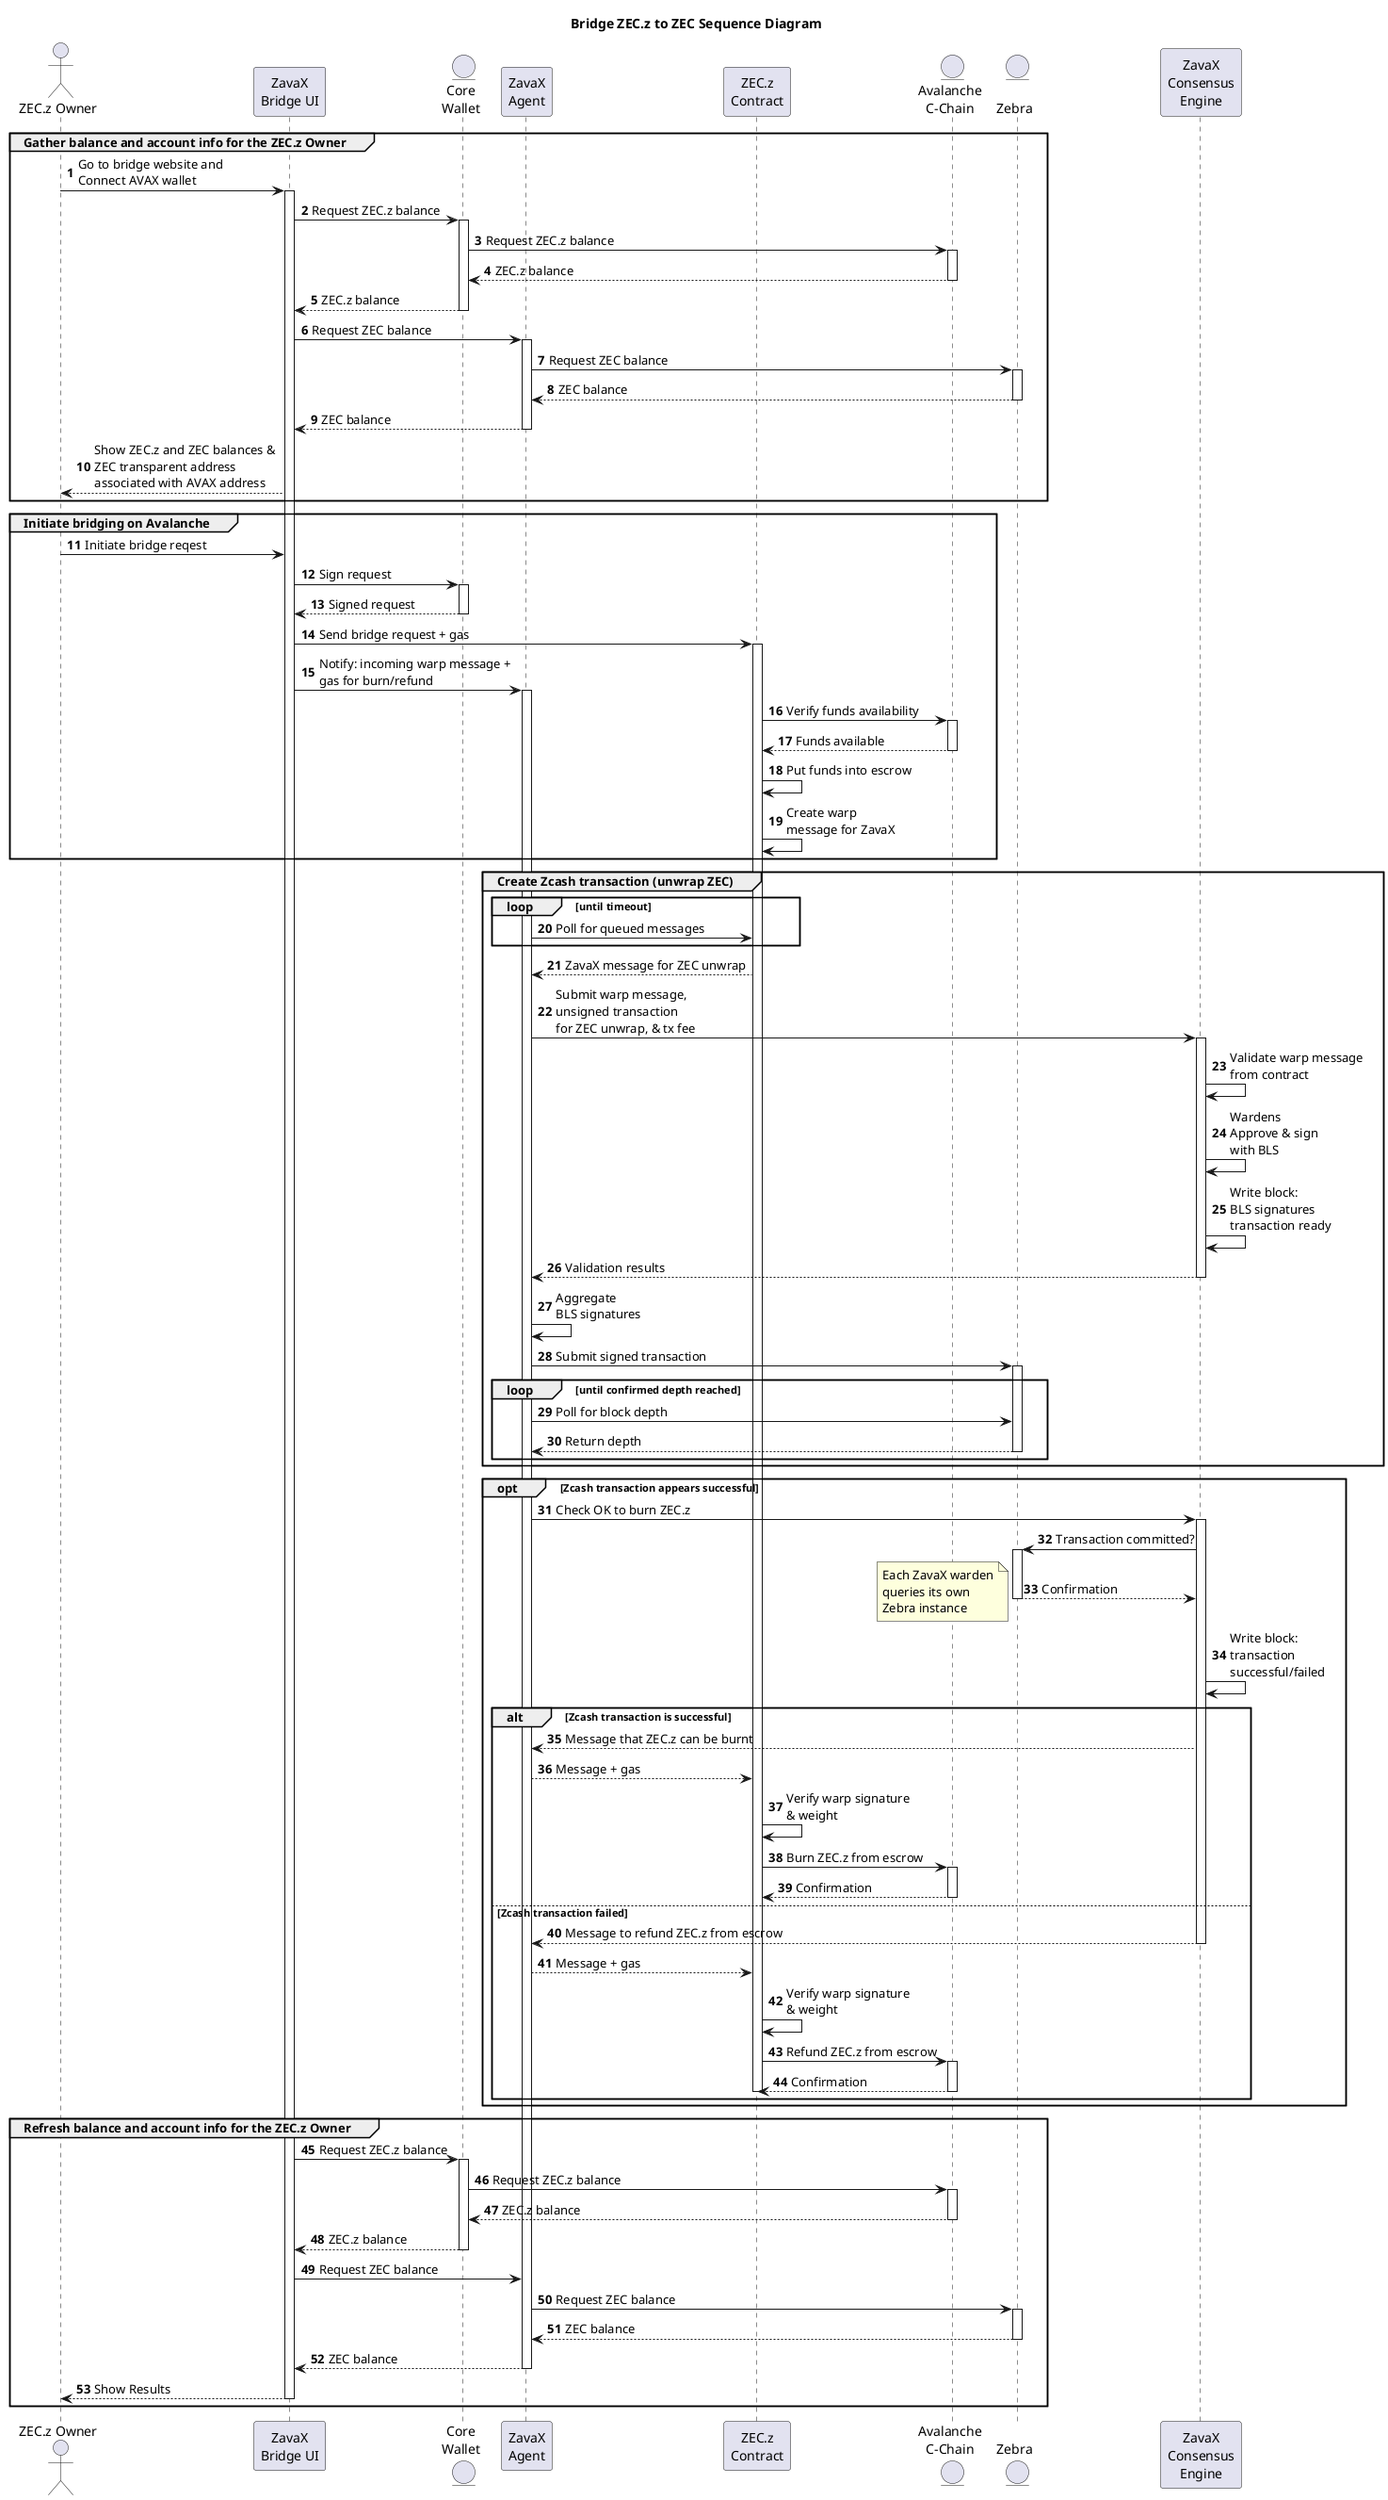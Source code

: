 @startuml

title Bridge ZEC.z to ZEC Sequence Diagram

actor "ZEC.z Owner" as ZO
participant "ZavaX\nBridge UI" as UI
entity "Core\nWallet" as MC
participant "ZavaX\nAgent" as ZA 
participant "ZEC.z\nContract" as ZC
entity "Avalanche\nC-Chain" as CC  
entity "\nZebra" as Z
participant "ZavaX\nConsensus\nEngine" as ZCE

autonumber
group Gather balance and account info for the ZEC.z Owner
    ZO -> UI ++: Go to bridge website and \nConnect AVAX wallet
    UI -> MC ++: Request ZEC.z balance
    MC -> CC ++: Request ZEC.z balance
    CC --> MC --: ZEC.z balance
    MC --> UI --: ZEC.z balance
    UI -> ZA ++: Request ZEC balance
    ZA -> Z ++: Request ZEC balance
    Z --> ZA --: ZEC balance
    ZA --> UI --: ZEC balance
    UI --> ZO : Show ZEC.z and ZEC balances & \nZEC transparent address\nassociated with AVAX address
end

group Initiate bridging on Avalanche
    ZO -> UI : Initiate bridge reqest
    UI -> MC ++: Sign request
    MC --> UI --: Signed request
    UI -> ZC ++: Send bridge request + gas
    UI -> ZA ++: Notify: incoming warp message +\ngas for burn/refund
    ZC -> CC ++: Verify funds availability
    CC --> ZC --: Funds available
    ZC -> ZC : Put funds into escrow
    ZC -> ZC : Create warp\nmessage for ZavaX
end

group Create Zcash transaction (unwrap ZEC)
    loop until timeout
        ZA -> ZC : Poll for queued messages
    end
    ZC --> ZA : ZavaX message for ZEC unwrap
    ZA -> ZCE ++: Submit warp message,\nunsigned transaction\nfor ZEC unwrap, & tx fee
    ZCE -> ZCE: Validate warp message\nfrom contract
    ZCE -> ZCE: Wardens\nApprove & sign\nwith BLS
    ZCE -> ZCE: Write block:\nBLS signatures\ntransaction ready
    ZCE --> ZA --: Validation results
    ZA -> ZA: Aggregate\nBLS signatures
    ZA -> Z ++: Submit signed transaction
    loop until confirmed depth reached
        ZA -> Z: Poll for block depth
        Z --> ZA --: Return depth
    end 
end 

opt Zcash transaction appears successful

    ZA -> ZCE ++: Check OK to burn ZEC.z
    ZCE -> Z ++: Transaction committed?
    Z --> ZCE --: Confirmation
    note left: Each ZavaX warden\nqueries its own\nZebra instance
    ZCE -> ZCE : Write block:\ntransaction\nsuccessful/failed
    alt Zcash transaction is successful 
        ZCE --> ZA : Message that ZEC.z can be burnt
        ZA --> ZC : Message + gas
        ZC -> ZC: Verify warp signature\n& weight
        ZC -> CC ++: Burn ZEC.z from escrow
        CC --> ZC --: Confirmation
    else Zcash transaction failed
        ZCE --> ZA --: Message to refund ZEC.z from escrow
        ZA --> ZC : Message + gas
        ZC -> ZC: Verify warp signature\n& weight
        ZC -> CC ++: Refund ZEC.z from escrow
        CC --> ZC --: Confirmation
        deactivate ZC
    end
end 

group Refresh balance and account info for the ZEC.z Owner
    UI -> MC ++: Request ZEC.z balance
    MC -> CC ++: Request ZEC.z balance
    CC --> MC --: ZEC.z balance
    MC --> UI --: ZEC.z balance
    UI -> ZA : Request ZEC balance
    ZA -> Z ++: Request ZEC balance
    Z --> ZA --: ZEC balance
    ZA --> UI --: ZEC balance
    UI --> ZO --: Show Results 
end
@enduml
